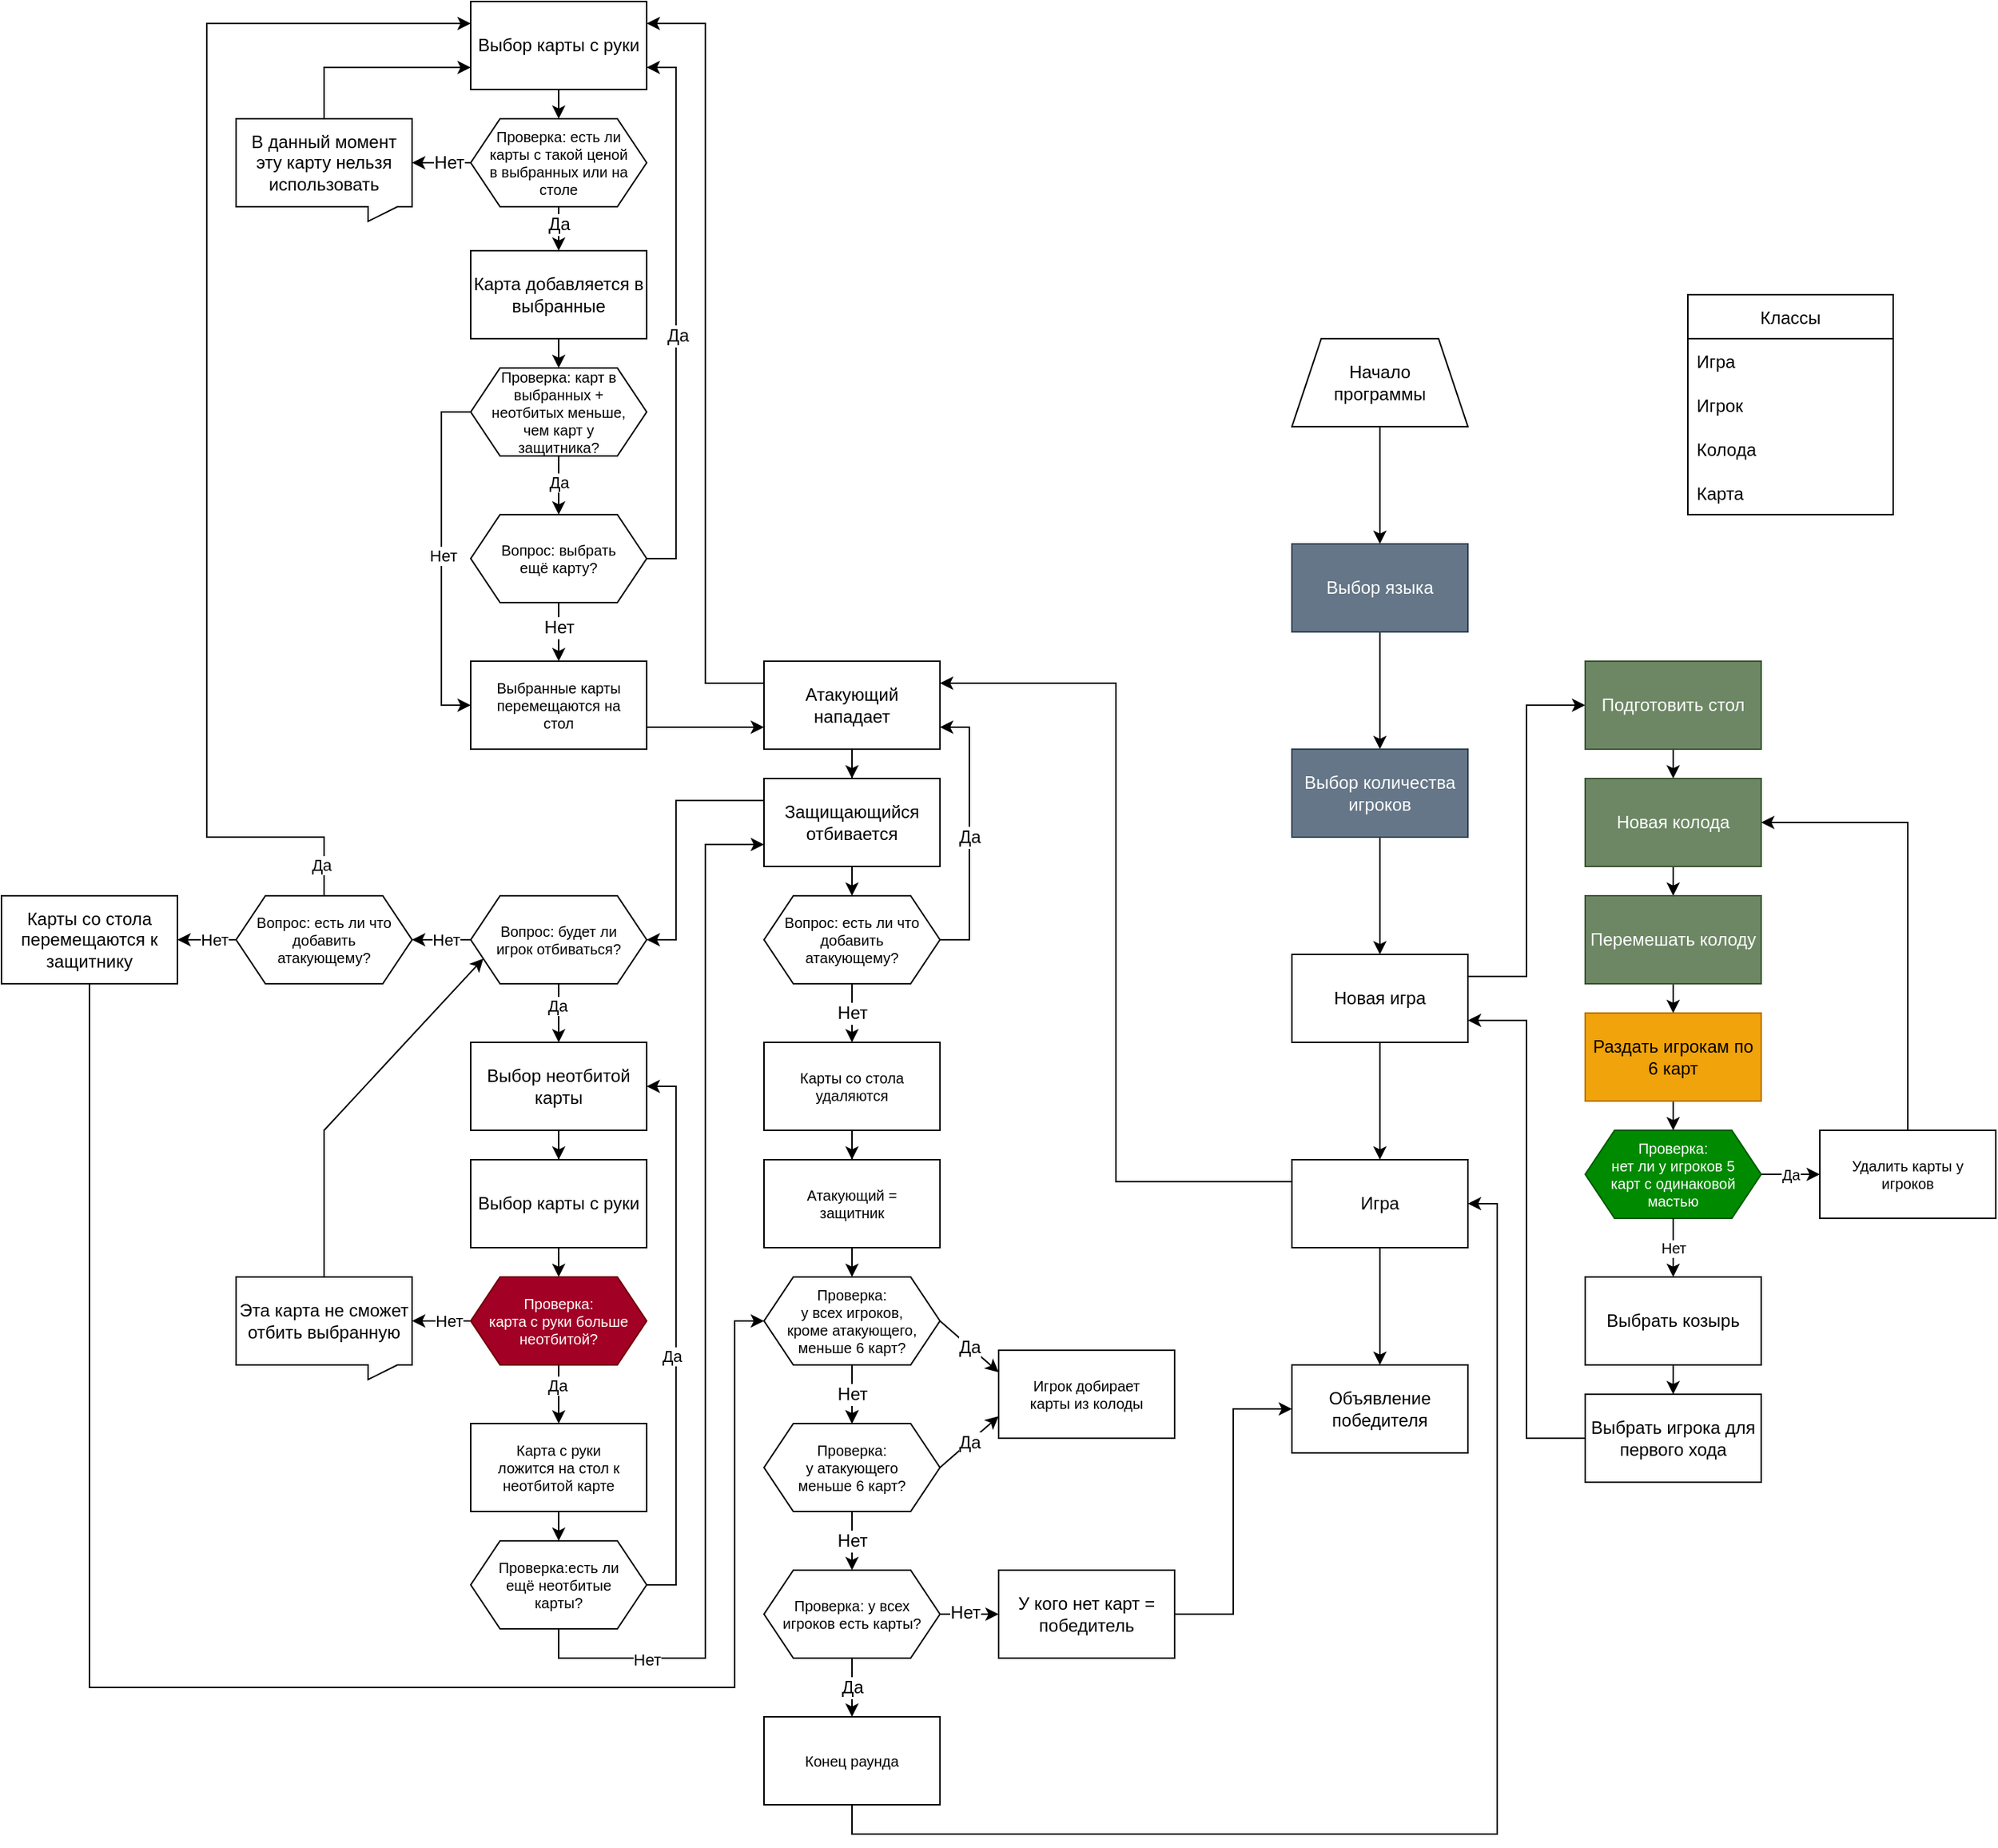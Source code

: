 <mxfile version="16.2.6" type="github">
  <diagram id="BI8w3BGmBCHJOKzL8B9z" name="Page-1">
    <mxGraphModel dx="1359" dy="1983" grid="1" gridSize="10" guides="1" tooltips="1" connect="1" arrows="1" fold="1" page="1" pageScale="1" pageWidth="827" pageHeight="1169" math="0" shadow="0">
      <root>
        <mxCell id="0" />
        <mxCell id="1" parent="0" />
        <mxCell id="aiTUswQd_2AmqP7GQfqm-3" value="" style="edgeStyle=orthogonalEdgeStyle;rounded=0;orthogonalLoop=1;jettySize=auto;html=1;" parent="1" source="aiTUswQd_2AmqP7GQfqm-1" target="aiTUswQd_2AmqP7GQfqm-2" edge="1">
          <mxGeometry relative="1" as="geometry" />
        </mxCell>
        <mxCell id="aiTUswQd_2AmqP7GQfqm-1" value="Начало &lt;br&gt;программы" style="shape=trapezoid;perimeter=trapezoidPerimeter;whiteSpace=wrap;html=1;fixedSize=1;" parent="1" vertex="1">
          <mxGeometry x="360" y="60" width="120" height="60" as="geometry" />
        </mxCell>
        <mxCell id="aiTUswQd_2AmqP7GQfqm-5" value="" style="edgeStyle=orthogonalEdgeStyle;rounded=0;orthogonalLoop=1;jettySize=auto;html=1;" parent="1" source="aiTUswQd_2AmqP7GQfqm-2" target="aiTUswQd_2AmqP7GQfqm-4" edge="1">
          <mxGeometry relative="1" as="geometry" />
        </mxCell>
        <mxCell id="aiTUswQd_2AmqP7GQfqm-2" value="Выбор языка" style="whiteSpace=wrap;html=1;fillColor=#647687;fontColor=#ffffff;strokeColor=#314354;" parent="1" vertex="1">
          <mxGeometry x="360" y="200" width="120" height="60" as="geometry" />
        </mxCell>
        <mxCell id="aiTUswQd_2AmqP7GQfqm-7" value="" style="edgeStyle=orthogonalEdgeStyle;rounded=0;orthogonalLoop=1;jettySize=auto;html=1;" parent="1" source="aiTUswQd_2AmqP7GQfqm-4" target="aiTUswQd_2AmqP7GQfqm-6" edge="1">
          <mxGeometry relative="1" as="geometry" />
        </mxCell>
        <mxCell id="aiTUswQd_2AmqP7GQfqm-4" value="Выбор количества игроков" style="whiteSpace=wrap;html=1;fillColor=#647687;fontColor=#ffffff;strokeColor=#314354;" parent="1" vertex="1">
          <mxGeometry x="360" y="340" width="120" height="60" as="geometry" />
        </mxCell>
        <mxCell id="aiTUswQd_2AmqP7GQfqm-21" style="edgeStyle=orthogonalEdgeStyle;rounded=0;orthogonalLoop=1;jettySize=auto;html=1;exitX=1;exitY=0.25;exitDx=0;exitDy=0;entryX=0;entryY=0.5;entryDx=0;entryDy=0;" parent="1" source="aiTUswQd_2AmqP7GQfqm-6" target="aiTUswQd_2AmqP7GQfqm-19" edge="1">
          <mxGeometry relative="1" as="geometry" />
        </mxCell>
        <mxCell id="aiTUswQd_2AmqP7GQfqm-34" value="" style="edgeStyle=orthogonalEdgeStyle;rounded=0;orthogonalLoop=1;jettySize=auto;html=1;fontSize=10;strokeColor=default;" parent="1" source="aiTUswQd_2AmqP7GQfqm-6" target="aiTUswQd_2AmqP7GQfqm-33" edge="1">
          <mxGeometry relative="1" as="geometry" />
        </mxCell>
        <mxCell id="aiTUswQd_2AmqP7GQfqm-6" value="Новая игра" style="whiteSpace=wrap;html=1;" parent="1" vertex="1">
          <mxGeometry x="360" y="480" width="120" height="60" as="geometry" />
        </mxCell>
        <mxCell id="aiTUswQd_2AmqP7GQfqm-10" value="" style="edgeStyle=orthogonalEdgeStyle;rounded=0;orthogonalLoop=1;jettySize=auto;html=1;" parent="1" source="aiTUswQd_2AmqP7GQfqm-8" target="aiTUswQd_2AmqP7GQfqm-9" edge="1">
          <mxGeometry relative="1" as="geometry" />
        </mxCell>
        <mxCell id="aiTUswQd_2AmqP7GQfqm-8" value="Новая колода" style="rounded=0;whiteSpace=wrap;html=1;fillColor=#6d8764;fontColor=#ffffff;strokeColor=#3A5431;" parent="1" vertex="1">
          <mxGeometry x="560" y="360" width="120" height="60" as="geometry" />
        </mxCell>
        <mxCell id="aiTUswQd_2AmqP7GQfqm-12" value="" style="edgeStyle=orthogonalEdgeStyle;rounded=0;orthogonalLoop=1;jettySize=auto;html=1;" parent="1" source="aiTUswQd_2AmqP7GQfqm-9" target="aiTUswQd_2AmqP7GQfqm-11" edge="1">
          <mxGeometry relative="1" as="geometry" />
        </mxCell>
        <mxCell id="aiTUswQd_2AmqP7GQfqm-9" value="Перемешать колоду" style="rounded=0;whiteSpace=wrap;html=1;fillColor=#6d8764;fontColor=#ffffff;strokeColor=#3A5431;" parent="1" vertex="1">
          <mxGeometry x="560" y="440" width="120" height="60" as="geometry" />
        </mxCell>
        <mxCell id="aiTUswQd_2AmqP7GQfqm-14" value="" style="edgeStyle=orthogonalEdgeStyle;rounded=0;orthogonalLoop=1;jettySize=auto;html=1;entryX=0.5;entryY=0;entryDx=0;entryDy=0;" parent="1" source="aiTUswQd_2AmqP7GQfqm-11" target="aiTUswQd_2AmqP7GQfqm-25" edge="1">
          <mxGeometry relative="1" as="geometry" />
        </mxCell>
        <mxCell id="aiTUswQd_2AmqP7GQfqm-11" value="Раздать игрокам по 6 карт" style="rounded=0;whiteSpace=wrap;html=1;fillColor=#f0a30a;strokeColor=#BD7000;fontColor=#000000;" parent="1" vertex="1">
          <mxGeometry x="560" y="520" width="120" height="60" as="geometry" />
        </mxCell>
        <mxCell id="aiTUswQd_2AmqP7GQfqm-13" value="Выбрать козырь" style="whiteSpace=wrap;html=1;rounded=0;" parent="1" vertex="1">
          <mxGeometry x="560" y="700" width="120" height="60" as="geometry" />
        </mxCell>
        <mxCell id="aiTUswQd_2AmqP7GQfqm-18" value="" style="edgeStyle=orthogonalEdgeStyle;rounded=0;orthogonalLoop=1;jettySize=auto;html=1;exitX=0.5;exitY=1;exitDx=0;exitDy=0;" parent="1" source="aiTUswQd_2AmqP7GQfqm-13" target="aiTUswQd_2AmqP7GQfqm-17" edge="1">
          <mxGeometry relative="1" as="geometry">
            <mxPoint x="620" y="740" as="sourcePoint" />
          </mxGeometry>
        </mxCell>
        <mxCell id="aiTUswQd_2AmqP7GQfqm-23" style="edgeStyle=orthogonalEdgeStyle;rounded=0;orthogonalLoop=1;jettySize=auto;html=1;exitX=0;exitY=0.5;exitDx=0;exitDy=0;entryX=1;entryY=0.75;entryDx=0;entryDy=0;strokeColor=default;" parent="1" source="aiTUswQd_2AmqP7GQfqm-17" target="aiTUswQd_2AmqP7GQfqm-6" edge="1">
          <mxGeometry relative="1" as="geometry" />
        </mxCell>
        <mxCell id="aiTUswQd_2AmqP7GQfqm-17" value="Выбрать игрока для первого хода" style="whiteSpace=wrap;html=1;rounded=0;" parent="1" vertex="1">
          <mxGeometry x="560" y="780" width="120" height="60" as="geometry" />
        </mxCell>
        <mxCell id="aiTUswQd_2AmqP7GQfqm-20" style="edgeStyle=orthogonalEdgeStyle;rounded=0;orthogonalLoop=1;jettySize=auto;html=1;exitX=0.5;exitY=1;exitDx=0;exitDy=0;entryX=0.5;entryY=0;entryDx=0;entryDy=0;" parent="1" source="aiTUswQd_2AmqP7GQfqm-19" target="aiTUswQd_2AmqP7GQfqm-8" edge="1">
          <mxGeometry relative="1" as="geometry" />
        </mxCell>
        <mxCell id="aiTUswQd_2AmqP7GQfqm-19" value="Подготовить стол" style="whiteSpace=wrap;html=1;rounded=0;fillColor=#6d8764;fontColor=#ffffff;strokeColor=#3A5431;" parent="1" vertex="1">
          <mxGeometry x="560" y="280" width="120" height="60" as="geometry" />
        </mxCell>
        <mxCell id="aiTUswQd_2AmqP7GQfqm-30" value="" style="edgeStyle=orthogonalEdgeStyle;rounded=0;orthogonalLoop=1;jettySize=auto;html=1;fontSize=10;strokeColor=default;" parent="1" source="aiTUswQd_2AmqP7GQfqm-25" target="aiTUswQd_2AmqP7GQfqm-29" edge="1">
          <mxGeometry relative="1" as="geometry" />
        </mxCell>
        <mxCell id="aiTUswQd_2AmqP7GQfqm-31" value="Да" style="edgeLabel;html=1;align=center;verticalAlign=middle;resizable=0;points=[];fontSize=10;" parent="aiTUswQd_2AmqP7GQfqm-30" vertex="1" connectable="0">
          <mxGeometry x="-0.195" relative="1" as="geometry">
            <mxPoint x="4" as="offset" />
          </mxGeometry>
        </mxCell>
        <mxCell id="aiTUswQd_2AmqP7GQfqm-25" value="&lt;div style=&quot;font-size: 10px;&quot;&gt;Проверка:&lt;/div&gt;&lt;div style=&quot;font-size: 10px;&quot;&gt;нет ли у игроков 5 карт с одинаковой мастью&lt;br style=&quot;font-size: 10px;&quot;&gt;&lt;/div&gt;" style="shape=hexagon;perimeter=hexagonPerimeter2;whiteSpace=wrap;html=1;fixedSize=1;fontSize=10;spacing=2;spacingLeft=10;spacingRight=10;fillColor=#008a00;fontColor=#ffffff;strokeColor=#005700;" parent="1" vertex="1">
          <mxGeometry x="560" y="600" width="120" height="60" as="geometry" />
        </mxCell>
        <mxCell id="aiTUswQd_2AmqP7GQfqm-27" value="" style="endArrow=classic;html=1;rounded=0;fontSize=10;strokeColor=default;entryX=0.5;entryY=0;entryDx=0;entryDy=0;exitX=0.5;exitY=1;exitDx=0;exitDy=0;" parent="1" source="aiTUswQd_2AmqP7GQfqm-25" target="aiTUswQd_2AmqP7GQfqm-13" edge="1">
          <mxGeometry relative="1" as="geometry">
            <mxPoint x="380" y="740" as="sourcePoint" />
            <mxPoint x="480" y="740" as="targetPoint" />
          </mxGeometry>
        </mxCell>
        <mxCell id="aiTUswQd_2AmqP7GQfqm-28" value="Нет" style="edgeLabel;resizable=0;html=1;align=center;verticalAlign=middle;fontSize=10;" parent="aiTUswQd_2AmqP7GQfqm-27" connectable="0" vertex="1">
          <mxGeometry relative="1" as="geometry" />
        </mxCell>
        <mxCell id="aiTUswQd_2AmqP7GQfqm-32" style="edgeStyle=orthogonalEdgeStyle;rounded=0;orthogonalLoop=1;jettySize=auto;html=1;exitX=0.5;exitY=0;exitDx=0;exitDy=0;entryX=1;entryY=0.5;entryDx=0;entryDy=0;fontSize=10;strokeColor=default;" parent="1" source="aiTUswQd_2AmqP7GQfqm-29" target="aiTUswQd_2AmqP7GQfqm-8" edge="1">
          <mxGeometry relative="1" as="geometry" />
        </mxCell>
        <mxCell id="aiTUswQd_2AmqP7GQfqm-29" value="Удалить карты у игроков" style="whiteSpace=wrap;html=1;fontSize=10;spacing=2;spacingLeft=10;spacingRight=10;" parent="1" vertex="1">
          <mxGeometry x="720" y="600" width="120" height="60" as="geometry" />
        </mxCell>
        <mxCell id="aiTUswQd_2AmqP7GQfqm-36" style="edgeStyle=orthogonalEdgeStyle;rounded=0;orthogonalLoop=1;jettySize=auto;html=1;exitX=0;exitY=0.25;exitDx=0;exitDy=0;entryX=1;entryY=0.25;entryDx=0;entryDy=0;fontSize=12;strokeColor=default;" parent="1" source="aiTUswQd_2AmqP7GQfqm-33" target="aiTUswQd_2AmqP7GQfqm-35" edge="1">
          <mxGeometry relative="1" as="geometry" />
        </mxCell>
        <mxCell id="aiTUswQd_2AmqP7GQfqm-74" value="" style="edgeStyle=orthogonalEdgeStyle;rounded=0;orthogonalLoop=1;jettySize=auto;html=1;fontSize=12;strokeColor=default;" parent="1" source="aiTUswQd_2AmqP7GQfqm-33" target="aiTUswQd_2AmqP7GQfqm-73" edge="1">
          <mxGeometry relative="1" as="geometry" />
        </mxCell>
        <mxCell id="aiTUswQd_2AmqP7GQfqm-33" value="Игра" style="whiteSpace=wrap;html=1;" parent="1" vertex="1">
          <mxGeometry x="360" y="620" width="120" height="60" as="geometry" />
        </mxCell>
        <mxCell id="aiTUswQd_2AmqP7GQfqm-38" value="" style="edgeStyle=orthogonalEdgeStyle;rounded=0;orthogonalLoop=1;jettySize=auto;html=1;fontSize=12;strokeColor=default;" parent="1" source="aiTUswQd_2AmqP7GQfqm-35" target="aiTUswQd_2AmqP7GQfqm-37" edge="1">
          <mxGeometry relative="1" as="geometry" />
        </mxCell>
        <mxCell id="aiTUswQd_2AmqP7GQfqm-103" style="edgeStyle=orthogonalEdgeStyle;rounded=0;orthogonalLoop=1;jettySize=auto;html=1;exitX=0;exitY=0.25;exitDx=0;exitDy=0;entryX=1;entryY=0.25;entryDx=0;entryDy=0;fontSize=12;strokeColor=default;" parent="1" source="aiTUswQd_2AmqP7GQfqm-35" target="aiTUswQd_2AmqP7GQfqm-81" edge="1">
          <mxGeometry relative="1" as="geometry" />
        </mxCell>
        <mxCell id="aiTUswQd_2AmqP7GQfqm-35" value="Атакующий нападает" style="rounded=0;whiteSpace=wrap;html=1;fontSize=12;" parent="1" vertex="1">
          <mxGeometry y="280" width="120" height="60" as="geometry" />
        </mxCell>
        <mxCell id="aiTUswQd_2AmqP7GQfqm-44" style="edgeStyle=orthogonalEdgeStyle;rounded=0;orthogonalLoop=1;jettySize=auto;html=1;exitX=0.5;exitY=1;exitDx=0;exitDy=0;entryX=0.5;entryY=0;entryDx=0;entryDy=0;fontSize=12;strokeColor=default;" parent="1" source="aiTUswQd_2AmqP7GQfqm-37" target="aiTUswQd_2AmqP7GQfqm-43" edge="1">
          <mxGeometry relative="1" as="geometry" />
        </mxCell>
        <mxCell id="g2wj14SjMEPgWQTsYQ4h-33" style="edgeStyle=orthogonalEdgeStyle;rounded=0;orthogonalLoop=1;jettySize=auto;html=1;exitX=0;exitY=0.25;exitDx=0;exitDy=0;entryX=1;entryY=0.5;entryDx=0;entryDy=0;" edge="1" parent="1" source="aiTUswQd_2AmqP7GQfqm-37" target="g2wj14SjMEPgWQTsYQ4h-25">
          <mxGeometry relative="1" as="geometry">
            <Array as="points">
              <mxPoint x="-60" y="375" />
              <mxPoint x="-60" y="470" />
            </Array>
          </mxGeometry>
        </mxCell>
        <mxCell id="aiTUswQd_2AmqP7GQfqm-37" value="Защищающийся отбивается" style="rounded=0;whiteSpace=wrap;html=1;fontSize=12;" parent="1" vertex="1">
          <mxGeometry y="360" width="120" height="60" as="geometry" />
        </mxCell>
        <mxCell id="aiTUswQd_2AmqP7GQfqm-45" style="edgeStyle=orthogonalEdgeStyle;rounded=0;orthogonalLoop=1;jettySize=auto;html=1;exitX=1;exitY=0.5;exitDx=0;exitDy=0;entryX=1;entryY=0.75;entryDx=0;entryDy=0;fontSize=12;strokeColor=default;" parent="1" source="aiTUswQd_2AmqP7GQfqm-43" target="aiTUswQd_2AmqP7GQfqm-35" edge="1">
          <mxGeometry relative="1" as="geometry" />
        </mxCell>
        <mxCell id="aiTUswQd_2AmqP7GQfqm-46" value="Да" style="edgeLabel;html=1;align=center;verticalAlign=middle;resizable=0;points=[];fontSize=12;" parent="aiTUswQd_2AmqP7GQfqm-45" vertex="1" connectable="0">
          <mxGeometry x="-0.157" relative="1" as="geometry">
            <mxPoint y="-12" as="offset" />
          </mxGeometry>
        </mxCell>
        <mxCell id="aiTUswQd_2AmqP7GQfqm-43" value="Вопрос: есть ли что добавить атакующему?" style="shape=hexagon;perimeter=hexagonPerimeter2;whiteSpace=wrap;html=1;fixedSize=1;fontSize=10;spacing=2;spacingLeft=10;spacingRight=10;" parent="1" vertex="1">
          <mxGeometry y="440" width="120" height="60" as="geometry" />
        </mxCell>
        <mxCell id="g2wj14SjMEPgWQTsYQ4h-45" value="" style="edgeStyle=orthogonalEdgeStyle;rounded=0;orthogonalLoop=1;jettySize=auto;html=1;" edge="1" parent="1" source="aiTUswQd_2AmqP7GQfqm-47" target="g2wj14SjMEPgWQTsYQ4h-44">
          <mxGeometry relative="1" as="geometry" />
        </mxCell>
        <mxCell id="aiTUswQd_2AmqP7GQfqm-47" value="Карты со стола удаляются" style="whiteSpace=wrap;html=1;fontSize=10;spacing=2;spacingLeft=10;spacingRight=10;" parent="1" vertex="1">
          <mxGeometry y="540" width="120" height="60" as="geometry" />
        </mxCell>
        <mxCell id="aiTUswQd_2AmqP7GQfqm-49" value="" style="endArrow=classic;html=1;rounded=0;fontSize=12;strokeColor=default;exitX=0.5;exitY=1;exitDx=0;exitDy=0;" parent="1" source="aiTUswQd_2AmqP7GQfqm-43" target="aiTUswQd_2AmqP7GQfqm-47" edge="1">
          <mxGeometry relative="1" as="geometry">
            <mxPoint x="100" y="430" as="sourcePoint" />
            <mxPoint x="200" y="430" as="targetPoint" />
          </mxGeometry>
        </mxCell>
        <mxCell id="aiTUswQd_2AmqP7GQfqm-50" value="Нет" style="edgeLabel;resizable=0;html=1;align=center;verticalAlign=middle;fontSize=12;" parent="aiTUswQd_2AmqP7GQfqm-49" connectable="0" vertex="1">
          <mxGeometry relative="1" as="geometry" />
        </mxCell>
        <mxCell id="aiTUswQd_2AmqP7GQfqm-87" value="" style="edgeStyle=orthogonalEdgeStyle;rounded=0;orthogonalLoop=1;jettySize=auto;html=1;fontSize=12;strokeColor=default;" parent="1" source="aiTUswQd_2AmqP7GQfqm-54" target="aiTUswQd_2AmqP7GQfqm-56" edge="1">
          <mxGeometry relative="1" as="geometry" />
        </mxCell>
        <mxCell id="aiTUswQd_2AmqP7GQfqm-54" value="&lt;div&gt;Проверка:&lt;/div&gt;&lt;div&gt;у всех игроков, кроме атакующего, меньше 6 карт?&lt;br&gt;&lt;/div&gt;" style="shape=hexagon;perimeter=hexagonPerimeter2;whiteSpace=wrap;html=1;fixedSize=1;fontSize=10;spacing=2;spacingLeft=10;spacingRight=10;" parent="1" vertex="1">
          <mxGeometry y="700" width="120" height="60" as="geometry" />
        </mxCell>
        <mxCell id="aiTUswQd_2AmqP7GQfqm-56" value="&lt;div&gt;Проверка:&lt;/div&gt;&lt;div&gt;у атакующего меньше 6 карт?&lt;br&gt;&lt;/div&gt;" style="shape=hexagon;perimeter=hexagonPerimeter2;whiteSpace=wrap;html=1;fixedSize=1;fontSize=10;spacing=2;spacingLeft=10;spacingRight=10;" parent="1" vertex="1">
          <mxGeometry y="800" width="120" height="60" as="geometry" />
        </mxCell>
        <mxCell id="aiTUswQd_2AmqP7GQfqm-58" value="" style="endArrow=classic;html=1;rounded=0;fontSize=12;strokeColor=default;entryX=0.5;entryY=0;entryDx=0;entryDy=0;exitX=0.5;exitY=1;exitDx=0;exitDy=0;" parent="1" source="aiTUswQd_2AmqP7GQfqm-54" target="aiTUswQd_2AmqP7GQfqm-56" edge="1">
          <mxGeometry relative="1" as="geometry">
            <mxPoint x="110" y="780" as="sourcePoint" />
            <mxPoint x="110" y="780" as="targetPoint" />
          </mxGeometry>
        </mxCell>
        <mxCell id="aiTUswQd_2AmqP7GQfqm-59" value="Нет" style="edgeLabel;resizable=0;html=1;align=center;verticalAlign=middle;fontSize=12;" parent="aiTUswQd_2AmqP7GQfqm-58" connectable="0" vertex="1">
          <mxGeometry relative="1" as="geometry" />
        </mxCell>
        <mxCell id="aiTUswQd_2AmqP7GQfqm-60" value="Игрок добирает карты из колоды" style="whiteSpace=wrap;html=1;fontSize=10;spacing=2;spacingLeft=10;spacingRight=10;" parent="1" vertex="1">
          <mxGeometry x="160" y="750" width="120" height="60" as="geometry" />
        </mxCell>
        <mxCell id="aiTUswQd_2AmqP7GQfqm-62" value="" style="endArrow=classic;html=1;rounded=0;fontSize=12;strokeColor=default;exitX=1;exitY=0.5;exitDx=0;exitDy=0;entryX=0;entryY=0.25;entryDx=0;entryDy=0;" parent="1" source="aiTUswQd_2AmqP7GQfqm-54" target="aiTUswQd_2AmqP7GQfqm-60" edge="1">
          <mxGeometry relative="1" as="geometry">
            <mxPoint x="160" y="820" as="sourcePoint" />
            <mxPoint x="260" y="820" as="targetPoint" />
          </mxGeometry>
        </mxCell>
        <mxCell id="aiTUswQd_2AmqP7GQfqm-63" value="Да" style="edgeLabel;resizable=0;html=1;align=center;verticalAlign=middle;fontSize=12;" parent="aiTUswQd_2AmqP7GQfqm-62" connectable="0" vertex="1">
          <mxGeometry relative="1" as="geometry" />
        </mxCell>
        <mxCell id="aiTUswQd_2AmqP7GQfqm-64" value="" style="endArrow=classic;html=1;rounded=0;fontSize=12;strokeColor=default;exitX=1;exitY=0.5;exitDx=0;exitDy=0;entryX=0;entryY=0.75;entryDx=0;entryDy=0;" parent="1" source="aiTUswQd_2AmqP7GQfqm-56" target="aiTUswQd_2AmqP7GQfqm-60" edge="1">
          <mxGeometry relative="1" as="geometry">
            <mxPoint x="130" y="740" as="sourcePoint" />
            <mxPoint x="210" y="740" as="targetPoint" />
          </mxGeometry>
        </mxCell>
        <mxCell id="aiTUswQd_2AmqP7GQfqm-65" value="Да" style="edgeLabel;resizable=0;html=1;align=center;verticalAlign=middle;fontSize=12;" parent="aiTUswQd_2AmqP7GQfqm-64" connectable="0" vertex="1">
          <mxGeometry relative="1" as="geometry" />
        </mxCell>
        <mxCell id="aiTUswQd_2AmqP7GQfqm-66" value="" style="endArrow=classic;html=1;rounded=0;fontSize=12;strokeColor=default;exitX=0.5;exitY=1;exitDx=0;exitDy=0;entryX=0.5;entryY=0;entryDx=0;entryDy=0;" parent="1" source="aiTUswQd_2AmqP7GQfqm-56" target="aiTUswQd_2AmqP7GQfqm-69" edge="1">
          <mxGeometry relative="1" as="geometry">
            <mxPoint x="70" y="770" as="sourcePoint" />
            <mxPoint x="130" y="880" as="targetPoint" />
          </mxGeometry>
        </mxCell>
        <mxCell id="aiTUswQd_2AmqP7GQfqm-67" value="Нет" style="edgeLabel;resizable=0;html=1;align=center;verticalAlign=middle;fontSize=12;" parent="aiTUswQd_2AmqP7GQfqm-66" connectable="0" vertex="1">
          <mxGeometry relative="1" as="geometry" />
        </mxCell>
        <mxCell id="aiTUswQd_2AmqP7GQfqm-78" style="edgeStyle=orthogonalEdgeStyle;rounded=0;orthogonalLoop=1;jettySize=auto;html=1;exitX=1;exitY=0.5;exitDx=0;exitDy=0;entryX=0;entryY=0.5;entryDx=0;entryDy=0;fontSize=12;strokeColor=default;" parent="1" source="aiTUswQd_2AmqP7GQfqm-69" target="aiTUswQd_2AmqP7GQfqm-77" edge="1">
          <mxGeometry relative="1" as="geometry">
            <Array as="points">
              <mxPoint x="140" y="930" />
              <mxPoint x="140" y="930" />
            </Array>
          </mxGeometry>
        </mxCell>
        <mxCell id="aiTUswQd_2AmqP7GQfqm-80" value="Нет" style="edgeLabel;html=1;align=center;verticalAlign=middle;resizable=0;points=[];fontSize=12;" parent="aiTUswQd_2AmqP7GQfqm-78" vertex="1" connectable="0">
          <mxGeometry x="-0.328" y="1" relative="1" as="geometry">
            <mxPoint x="3" as="offset" />
          </mxGeometry>
        </mxCell>
        <mxCell id="aiTUswQd_2AmqP7GQfqm-69" value="&lt;div&gt;Проверка: у всех игроков есть карты?&lt;br&gt;&lt;/div&gt;" style="shape=hexagon;perimeter=hexagonPerimeter2;whiteSpace=wrap;html=1;fixedSize=1;fontSize=10;spacing=2;spacingLeft=10;spacingRight=10;" parent="1" vertex="1">
          <mxGeometry y="900" width="120" height="60" as="geometry" />
        </mxCell>
        <mxCell id="aiTUswQd_2AmqP7GQfqm-70" value="" style="endArrow=classic;html=1;rounded=0;fontSize=12;strokeColor=default;exitX=0.5;exitY=1;exitDx=0;exitDy=0;entryX=0.5;entryY=0;entryDx=0;entryDy=0;" parent="1" source="aiTUswQd_2AmqP7GQfqm-69" target="aiTUswQd_2AmqP7GQfqm-72" edge="1">
          <mxGeometry relative="1" as="geometry">
            <mxPoint x="70" y="870" as="sourcePoint" />
            <mxPoint x="220" y="930" as="targetPoint" />
          </mxGeometry>
        </mxCell>
        <mxCell id="aiTUswQd_2AmqP7GQfqm-71" value="Да" style="edgeLabel;resizable=0;html=1;align=center;verticalAlign=middle;fontSize=12;" parent="aiTUswQd_2AmqP7GQfqm-70" connectable="0" vertex="1">
          <mxGeometry relative="1" as="geometry" />
        </mxCell>
        <mxCell id="g2wj14SjMEPgWQTsYQ4h-56" style="edgeStyle=orthogonalEdgeStyle;rounded=0;orthogonalLoop=1;jettySize=auto;html=1;exitX=0.5;exitY=1;exitDx=0;exitDy=0;entryX=1;entryY=0.5;entryDx=0;entryDy=0;elbow=vertical;" edge="1" parent="1" source="aiTUswQd_2AmqP7GQfqm-72" target="aiTUswQd_2AmqP7GQfqm-33">
          <mxGeometry relative="1" as="geometry" />
        </mxCell>
        <mxCell id="aiTUswQd_2AmqP7GQfqm-72" value="Конец раунда" style="whiteSpace=wrap;html=1;fontSize=10;spacing=2;spacingLeft=10;spacingRight=10;" parent="1" vertex="1">
          <mxGeometry y="1000" width="120" height="60" as="geometry" />
        </mxCell>
        <mxCell id="aiTUswQd_2AmqP7GQfqm-73" value="Объявление победителя" style="whiteSpace=wrap;html=1;" parent="1" vertex="1">
          <mxGeometry x="360" y="760" width="120" height="60" as="geometry" />
        </mxCell>
        <mxCell id="aiTUswQd_2AmqP7GQfqm-79" style="edgeStyle=orthogonalEdgeStyle;rounded=0;orthogonalLoop=1;jettySize=auto;html=1;exitX=1;exitY=0.5;exitDx=0;exitDy=0;entryX=0;entryY=0.5;entryDx=0;entryDy=0;fontSize=12;strokeColor=default;" parent="1" source="aiTUswQd_2AmqP7GQfqm-77" target="aiTUswQd_2AmqP7GQfqm-73" edge="1">
          <mxGeometry relative="1" as="geometry" />
        </mxCell>
        <mxCell id="aiTUswQd_2AmqP7GQfqm-77" value="У кого нет карт = победитель" style="whiteSpace=wrap;html=1;" parent="1" vertex="1">
          <mxGeometry x="160" y="900" width="120" height="60" as="geometry" />
        </mxCell>
        <mxCell id="aiTUswQd_2AmqP7GQfqm-86" style="edgeStyle=orthogonalEdgeStyle;rounded=0;orthogonalLoop=1;jettySize=auto;html=1;exitX=0.5;exitY=1;exitDx=0;exitDy=0;entryX=0.5;entryY=0;entryDx=0;entryDy=0;fontSize=12;strokeColor=default;" parent="1" source="aiTUswQd_2AmqP7GQfqm-81" target="aiTUswQd_2AmqP7GQfqm-85" edge="1">
          <mxGeometry relative="1" as="geometry" />
        </mxCell>
        <mxCell id="aiTUswQd_2AmqP7GQfqm-81" value="Выбор карты с руки" style="rounded=0;whiteSpace=wrap;html=1;fontSize=12;" parent="1" vertex="1">
          <mxGeometry x="-200" y="-170" width="120" height="60" as="geometry" />
        </mxCell>
        <mxCell id="aiTUswQd_2AmqP7GQfqm-92" value="" style="edgeStyle=orthogonalEdgeStyle;rounded=0;orthogonalLoop=1;jettySize=auto;html=1;fontSize=12;strokeColor=default;entryX=0;entryY=0;entryDx=120;entryDy=30;entryPerimeter=0;" parent="1" source="aiTUswQd_2AmqP7GQfqm-85" target="aiTUswQd_2AmqP7GQfqm-96" edge="1">
          <mxGeometry relative="1" as="geometry">
            <mxPoint x="-230" y="-80" as="targetPoint" />
          </mxGeometry>
        </mxCell>
        <mxCell id="aiTUswQd_2AmqP7GQfqm-93" value="Нет" style="edgeLabel;html=1;align=center;verticalAlign=middle;resizable=0;points=[];fontSize=12;" parent="aiTUswQd_2AmqP7GQfqm-92" vertex="1" connectable="0">
          <mxGeometry x="-0.74" relative="1" as="geometry">
            <mxPoint x="-10" as="offset" />
          </mxGeometry>
        </mxCell>
        <mxCell id="aiTUswQd_2AmqP7GQfqm-85" value="&lt;div&gt;Проверка: есть ли карты с такой ценой в выбранных или на столе&lt;br&gt;&lt;/div&gt;" style="shape=hexagon;perimeter=hexagonPerimeter2;whiteSpace=wrap;html=1;fixedSize=1;fontSize=10;spacing=2;spacingLeft=10;spacingRight=10;" parent="1" vertex="1">
          <mxGeometry x="-200" y="-90" width="120" height="60" as="geometry" />
        </mxCell>
        <mxCell id="aiTUswQd_2AmqP7GQfqm-88" value="" style="endArrow=classic;html=1;rounded=0;fontSize=12;strokeColor=default;exitX=0.5;exitY=1;exitDx=0;exitDy=0;entryX=0.5;entryY=0;entryDx=0;entryDy=0;" parent="1" source="aiTUswQd_2AmqP7GQfqm-85" target="aiTUswQd_2AmqP7GQfqm-90" edge="1">
          <mxGeometry relative="1" as="geometry">
            <mxPoint x="-160" y="-10" as="sourcePoint" />
            <mxPoint x="-60" y="-10" as="targetPoint" />
          </mxGeometry>
        </mxCell>
        <mxCell id="aiTUswQd_2AmqP7GQfqm-89" value="Да" style="edgeLabel;resizable=0;html=1;align=center;verticalAlign=middle;fontSize=12;" parent="aiTUswQd_2AmqP7GQfqm-88" connectable="0" vertex="1">
          <mxGeometry relative="1" as="geometry">
            <mxPoint y="-3" as="offset" />
          </mxGeometry>
        </mxCell>
        <mxCell id="aiTUswQd_2AmqP7GQfqm-101" style="edgeStyle=orthogonalEdgeStyle;rounded=0;orthogonalLoop=1;jettySize=auto;html=1;exitX=0.5;exitY=1;exitDx=0;exitDy=0;entryX=0.5;entryY=0;entryDx=0;entryDy=0;fontSize=12;strokeColor=default;" parent="1" source="aiTUswQd_2AmqP7GQfqm-90" target="g2wj14SjMEPgWQTsYQ4h-3" edge="1">
          <mxGeometry relative="1" as="geometry" />
        </mxCell>
        <mxCell id="aiTUswQd_2AmqP7GQfqm-90" value="Карта добавляется в выбранные" style="rounded=0;whiteSpace=wrap;html=1;fontSize=12;" parent="1" vertex="1">
          <mxGeometry x="-200" width="120" height="60" as="geometry" />
        </mxCell>
        <mxCell id="aiTUswQd_2AmqP7GQfqm-99" style="edgeStyle=orthogonalEdgeStyle;rounded=0;orthogonalLoop=1;jettySize=auto;html=1;exitX=0.5;exitY=0;exitDx=0;exitDy=0;exitPerimeter=0;entryX=0;entryY=0.75;entryDx=0;entryDy=0;fontSize=12;strokeColor=default;" parent="1" source="aiTUswQd_2AmqP7GQfqm-96" target="aiTUswQd_2AmqP7GQfqm-81" edge="1">
          <mxGeometry relative="1" as="geometry" />
        </mxCell>
        <mxCell id="aiTUswQd_2AmqP7GQfqm-96" value="В данный момент эту карту нельзя использовать" style="shape=callout;whiteSpace=wrap;html=1;perimeter=calloutPerimeter;fontSize=12;position2=0.75;size=10;position=0.75;base=20;" parent="1" vertex="1">
          <mxGeometry x="-360" y="-90" width="120" height="70" as="geometry" />
        </mxCell>
        <mxCell id="aiTUswQd_2AmqP7GQfqm-102" style="edgeStyle=orthogonalEdgeStyle;rounded=0;orthogonalLoop=1;jettySize=auto;html=1;exitX=1;exitY=0.5;exitDx=0;exitDy=0;entryX=1;entryY=0.75;entryDx=0;entryDy=0;fontSize=12;strokeColor=default;" parent="1" source="aiTUswQd_2AmqP7GQfqm-100" target="aiTUswQd_2AmqP7GQfqm-81" edge="1">
          <mxGeometry relative="1" as="geometry" />
        </mxCell>
        <mxCell id="aiTUswQd_2AmqP7GQfqm-104" value="Да" style="edgeLabel;html=1;align=center;verticalAlign=middle;resizable=0;points=[];fontSize=12;" parent="aiTUswQd_2AmqP7GQfqm-102" vertex="1" connectable="0">
          <mxGeometry x="-0.145" y="-1" relative="1" as="geometry">
            <mxPoint y="-12" as="offset" />
          </mxGeometry>
        </mxCell>
        <mxCell id="aiTUswQd_2AmqP7GQfqm-106" value="" style="edgeStyle=orthogonalEdgeStyle;rounded=0;orthogonalLoop=1;jettySize=auto;html=1;fontSize=12;strokeColor=default;" parent="1" source="aiTUswQd_2AmqP7GQfqm-100" target="aiTUswQd_2AmqP7GQfqm-105" edge="1">
          <mxGeometry relative="1" as="geometry" />
        </mxCell>
        <mxCell id="aiTUswQd_2AmqP7GQfqm-107" value="Нет" style="edgeLabel;html=1;align=center;verticalAlign=middle;resizable=0;points=[];fontSize=12;" parent="aiTUswQd_2AmqP7GQfqm-106" vertex="1" connectable="0">
          <mxGeometry x="-0.28" relative="1" as="geometry">
            <mxPoint y="2" as="offset" />
          </mxGeometry>
        </mxCell>
        <mxCell id="aiTUswQd_2AmqP7GQfqm-100" value="Вопрос: выбрать ещё карту?" style="shape=hexagon;perimeter=hexagonPerimeter2;whiteSpace=wrap;html=1;fixedSize=1;fontSize=10;spacing=2;spacingLeft=10;spacingRight=10;" parent="1" vertex="1">
          <mxGeometry x="-200" y="180" width="120" height="60" as="geometry" />
        </mxCell>
        <mxCell id="aiTUswQd_2AmqP7GQfqm-108" style="edgeStyle=orthogonalEdgeStyle;rounded=0;orthogonalLoop=1;jettySize=auto;html=1;exitX=1;exitY=0.75;exitDx=0;exitDy=0;entryX=0;entryY=0.75;entryDx=0;entryDy=0;fontSize=12;strokeColor=default;" parent="1" source="aiTUswQd_2AmqP7GQfqm-105" target="aiTUswQd_2AmqP7GQfqm-35" edge="1">
          <mxGeometry relative="1" as="geometry" />
        </mxCell>
        <mxCell id="aiTUswQd_2AmqP7GQfqm-105" value="Выбранные карты перемещаются на стол" style="whiteSpace=wrap;html=1;fontSize=10;spacing=2;spacingLeft=10;spacingRight=10;" parent="1" vertex="1">
          <mxGeometry x="-200" y="280" width="120" height="60" as="geometry" />
        </mxCell>
        <mxCell id="g2wj14SjMEPgWQTsYQ4h-9" value="" style="edgeStyle=orthogonalEdgeStyle;rounded=0;orthogonalLoop=1;jettySize=auto;html=1;" edge="1" parent="1" source="g2wj14SjMEPgWQTsYQ4h-2" target="g2wj14SjMEPgWQTsYQ4h-8">
          <mxGeometry relative="1" as="geometry" />
        </mxCell>
        <mxCell id="g2wj14SjMEPgWQTsYQ4h-2" value="Выбор неотбитой карты" style="rounded=0;whiteSpace=wrap;html=1;" vertex="1" parent="1">
          <mxGeometry x="-200" y="540" width="120" height="60" as="geometry" />
        </mxCell>
        <mxCell id="g2wj14SjMEPgWQTsYQ4h-4" style="edgeStyle=orthogonalEdgeStyle;rounded=0;orthogonalLoop=1;jettySize=auto;html=1;exitX=0.5;exitY=1;exitDx=0;exitDy=0;entryX=0.5;entryY=0;entryDx=0;entryDy=0;" edge="1" parent="1" source="g2wj14SjMEPgWQTsYQ4h-3" target="aiTUswQd_2AmqP7GQfqm-100">
          <mxGeometry relative="1" as="geometry" />
        </mxCell>
        <mxCell id="g2wj14SjMEPgWQTsYQ4h-5" value="Да" style="edgeLabel;html=1;align=center;verticalAlign=middle;resizable=0;points=[];" vertex="1" connectable="0" parent="g2wj14SjMEPgWQTsYQ4h-4">
          <mxGeometry x="0.15" y="-1" relative="1" as="geometry">
            <mxPoint x="1" y="-5" as="offset" />
          </mxGeometry>
        </mxCell>
        <mxCell id="g2wj14SjMEPgWQTsYQ4h-6" style="edgeStyle=orthogonalEdgeStyle;rounded=0;orthogonalLoop=1;jettySize=auto;html=1;exitX=0;exitY=0.5;exitDx=0;exitDy=0;entryX=0;entryY=0.5;entryDx=0;entryDy=0;" edge="1" parent="1" source="g2wj14SjMEPgWQTsYQ4h-3" target="aiTUswQd_2AmqP7GQfqm-105">
          <mxGeometry relative="1" as="geometry" />
        </mxCell>
        <mxCell id="g2wj14SjMEPgWQTsYQ4h-7" value="Нет" style="edgeLabel;html=1;align=center;verticalAlign=middle;resizable=0;points=[];" vertex="1" connectable="0" parent="g2wj14SjMEPgWQTsYQ4h-6">
          <mxGeometry x="-0.1" y="1" relative="1" as="geometry">
            <mxPoint y="10" as="offset" />
          </mxGeometry>
        </mxCell>
        <mxCell id="g2wj14SjMEPgWQTsYQ4h-3" value="Проверка: карт в выбранных + неотбитых меньше, чем карт у защитника?" style="shape=hexagon;perimeter=hexagonPerimeter2;whiteSpace=wrap;html=1;fixedSize=1;fontSize=10;spacing=2;spacingLeft=10;spacingRight=10;" vertex="1" parent="1">
          <mxGeometry x="-200" y="80" width="120" height="60" as="geometry" />
        </mxCell>
        <mxCell id="g2wj14SjMEPgWQTsYQ4h-13" style="edgeStyle=orthogonalEdgeStyle;rounded=0;orthogonalLoop=1;jettySize=auto;html=1;exitX=0.5;exitY=1;exitDx=0;exitDy=0;entryX=0.5;entryY=0;entryDx=0;entryDy=0;" edge="1" parent="1" source="g2wj14SjMEPgWQTsYQ4h-8" target="g2wj14SjMEPgWQTsYQ4h-12">
          <mxGeometry relative="1" as="geometry" />
        </mxCell>
        <mxCell id="g2wj14SjMEPgWQTsYQ4h-8" value="Выбор карты с руки" style="rounded=0;whiteSpace=wrap;html=1;" vertex="1" parent="1">
          <mxGeometry x="-200" y="620" width="120" height="60" as="geometry" />
        </mxCell>
        <mxCell id="g2wj14SjMEPgWQTsYQ4h-15" style="edgeStyle=orthogonalEdgeStyle;rounded=0;orthogonalLoop=1;jettySize=auto;html=1;exitX=0;exitY=0.5;exitDx=0;exitDy=0;entryX=0;entryY=0;entryDx=120.0;entryDy=30;entryPerimeter=0;" edge="1" parent="1" source="g2wj14SjMEPgWQTsYQ4h-12" target="g2wj14SjMEPgWQTsYQ4h-14">
          <mxGeometry relative="1" as="geometry" />
        </mxCell>
        <mxCell id="g2wj14SjMEPgWQTsYQ4h-16" value="Нет" style="edgeLabel;html=1;align=center;verticalAlign=middle;resizable=0;points=[];" vertex="1" connectable="0" parent="g2wj14SjMEPgWQTsYQ4h-15">
          <mxGeometry x="-0.25" relative="1" as="geometry">
            <mxPoint as="offset" />
          </mxGeometry>
        </mxCell>
        <mxCell id="g2wj14SjMEPgWQTsYQ4h-20" value="" style="edgeStyle=orthogonalEdgeStyle;rounded=0;orthogonalLoop=1;jettySize=auto;html=1;" edge="1" parent="1" source="g2wj14SjMEPgWQTsYQ4h-12" target="g2wj14SjMEPgWQTsYQ4h-19">
          <mxGeometry relative="1" as="geometry" />
        </mxCell>
        <mxCell id="g2wj14SjMEPgWQTsYQ4h-21" value="Да" style="edgeLabel;html=1;align=center;verticalAlign=middle;resizable=0;points=[];" vertex="1" connectable="0" parent="g2wj14SjMEPgWQTsYQ4h-20">
          <mxGeometry x="-0.304" y="-1" relative="1" as="geometry">
            <mxPoint as="offset" />
          </mxGeometry>
        </mxCell>
        <mxCell id="g2wj14SjMEPgWQTsYQ4h-12" value="&lt;div&gt;Проверка:&lt;/div&gt;&lt;div&gt;карта с руки больше неотбитой?&lt;br&gt;&lt;/div&gt;" style="shape=hexagon;perimeter=hexagonPerimeter2;whiteSpace=wrap;html=1;fixedSize=1;fontSize=10;spacing=2;spacingLeft=10;spacingRight=10;fillColor=#a20025;fontColor=#ffffff;strokeColor=#6F0000;" vertex="1" parent="1">
          <mxGeometry x="-200" y="700" width="120" height="60" as="geometry" />
        </mxCell>
        <mxCell id="g2wj14SjMEPgWQTsYQ4h-48" style="rounded=0;orthogonalLoop=1;jettySize=auto;html=1;exitX=0.5;exitY=0;exitDx=0;exitDy=0;exitPerimeter=0;entryX=0;entryY=0.75;entryDx=0;entryDy=0;elbow=vertical;" edge="1" parent="1" source="g2wj14SjMEPgWQTsYQ4h-14" target="g2wj14SjMEPgWQTsYQ4h-25">
          <mxGeometry relative="1" as="geometry">
            <Array as="points">
              <mxPoint x="-300" y="600" />
            </Array>
          </mxGeometry>
        </mxCell>
        <mxCell id="g2wj14SjMEPgWQTsYQ4h-14" value="Эта карта не сможет отбить выбранную" style="shape=callout;whiteSpace=wrap;html=1;perimeter=calloutPerimeter;fontSize=12;position2=0.75;size=10;position=0.75;base=20;" vertex="1" parent="1">
          <mxGeometry x="-360" y="700" width="120" height="70" as="geometry" />
        </mxCell>
        <mxCell id="g2wj14SjMEPgWQTsYQ4h-23" style="edgeStyle=orthogonalEdgeStyle;rounded=0;orthogonalLoop=1;jettySize=auto;html=1;exitX=0.5;exitY=1;exitDx=0;exitDy=0;entryX=0.5;entryY=0;entryDx=0;entryDy=0;" edge="1" parent="1" source="g2wj14SjMEPgWQTsYQ4h-19" target="g2wj14SjMEPgWQTsYQ4h-22">
          <mxGeometry relative="1" as="geometry" />
        </mxCell>
        <mxCell id="g2wj14SjMEPgWQTsYQ4h-19" value="Карта с руки ложится на стол к неотбитой карте" style="whiteSpace=wrap;html=1;fontSize=10;spacing=2;spacingLeft=10;spacingRight=10;" vertex="1" parent="1">
          <mxGeometry x="-200" y="800" width="120" height="60" as="geometry" />
        </mxCell>
        <mxCell id="g2wj14SjMEPgWQTsYQ4h-31" style="edgeStyle=orthogonalEdgeStyle;rounded=0;orthogonalLoop=1;jettySize=auto;html=1;exitX=1;exitY=0.5;exitDx=0;exitDy=0;entryX=1;entryY=0.5;entryDx=0;entryDy=0;" edge="1" parent="1" source="g2wj14SjMEPgWQTsYQ4h-22" target="g2wj14SjMEPgWQTsYQ4h-2">
          <mxGeometry relative="1" as="geometry" />
        </mxCell>
        <mxCell id="g2wj14SjMEPgWQTsYQ4h-32" value="Да" style="edgeLabel;html=1;align=center;verticalAlign=middle;resizable=0;points=[];" vertex="1" connectable="0" parent="g2wj14SjMEPgWQTsYQ4h-31">
          <mxGeometry x="-0.075" y="3" relative="1" as="geometry">
            <mxPoint as="offset" />
          </mxGeometry>
        </mxCell>
        <mxCell id="g2wj14SjMEPgWQTsYQ4h-34" style="edgeStyle=orthogonalEdgeStyle;rounded=0;orthogonalLoop=1;jettySize=auto;html=1;exitX=0.5;exitY=1;exitDx=0;exitDy=0;entryX=0;entryY=0.75;entryDx=0;entryDy=0;" edge="1" parent="1" source="g2wj14SjMEPgWQTsYQ4h-22" target="aiTUswQd_2AmqP7GQfqm-37">
          <mxGeometry relative="1" as="geometry" />
        </mxCell>
        <mxCell id="g2wj14SjMEPgWQTsYQ4h-35" value="Нет" style="edgeLabel;html=1;align=center;verticalAlign=middle;resizable=0;points=[];" vertex="1" connectable="0" parent="g2wj14SjMEPgWQTsYQ4h-34">
          <mxGeometry x="-0.776" y="-1" relative="1" as="geometry">
            <mxPoint as="offset" />
          </mxGeometry>
        </mxCell>
        <mxCell id="g2wj14SjMEPgWQTsYQ4h-22" value="&lt;div&gt;Проверка:есть ли ещё неотбитые карты?&lt;br&gt;&lt;/div&gt;" style="shape=hexagon;perimeter=hexagonPerimeter2;whiteSpace=wrap;html=1;fixedSize=1;fontSize=10;spacing=2;spacingLeft=10;spacingRight=10;" vertex="1" parent="1">
          <mxGeometry x="-200" y="880" width="120" height="60" as="geometry" />
        </mxCell>
        <mxCell id="g2wj14SjMEPgWQTsYQ4h-26" style="edgeStyle=orthogonalEdgeStyle;rounded=0;orthogonalLoop=1;jettySize=auto;html=1;exitX=0.5;exitY=1;exitDx=0;exitDy=0;entryX=0.5;entryY=0;entryDx=0;entryDy=0;" edge="1" parent="1" source="g2wj14SjMEPgWQTsYQ4h-25" target="g2wj14SjMEPgWQTsYQ4h-2">
          <mxGeometry relative="1" as="geometry" />
        </mxCell>
        <mxCell id="g2wj14SjMEPgWQTsYQ4h-27" value="Да" style="edgeLabel;html=1;align=center;verticalAlign=middle;resizable=0;points=[];" vertex="1" connectable="0" parent="g2wj14SjMEPgWQTsYQ4h-26">
          <mxGeometry x="-0.284" y="-1" relative="1" as="geometry">
            <mxPoint as="offset" />
          </mxGeometry>
        </mxCell>
        <mxCell id="g2wj14SjMEPgWQTsYQ4h-37" style="edgeStyle=orthogonalEdgeStyle;rounded=0;orthogonalLoop=1;jettySize=auto;html=1;exitX=0;exitY=0.5;exitDx=0;exitDy=0;entryX=1;entryY=0.5;entryDx=0;entryDy=0;" edge="1" parent="1" source="g2wj14SjMEPgWQTsYQ4h-25" target="g2wj14SjMEPgWQTsYQ4h-36">
          <mxGeometry relative="1" as="geometry" />
        </mxCell>
        <mxCell id="g2wj14SjMEPgWQTsYQ4h-38" value="Нет" style="edgeLabel;html=1;align=center;verticalAlign=middle;resizable=0;points=[];" vertex="1" connectable="0" parent="g2wj14SjMEPgWQTsYQ4h-37">
          <mxGeometry x="-0.34" y="1" relative="1" as="geometry">
            <mxPoint x="-4" y="-1" as="offset" />
          </mxGeometry>
        </mxCell>
        <mxCell id="g2wj14SjMEPgWQTsYQ4h-25" value="Вопрос: будет ли игрок отбиваться?" style="shape=hexagon;perimeter=hexagonPerimeter2;whiteSpace=wrap;html=1;fixedSize=1;fontSize=10;spacing=2;spacingLeft=10;spacingRight=10;" vertex="1" parent="1">
          <mxGeometry x="-200" y="440" width="120" height="60" as="geometry" />
        </mxCell>
        <mxCell id="g2wj14SjMEPgWQTsYQ4h-47" style="edgeStyle=orthogonalEdgeStyle;rounded=0;orthogonalLoop=1;jettySize=auto;html=1;exitX=0.5;exitY=1;exitDx=0;exitDy=0;entryX=0;entryY=0.5;entryDx=0;entryDy=0;" edge="1" parent="1" source="g2wj14SjMEPgWQTsYQ4h-28" target="aiTUswQd_2AmqP7GQfqm-54">
          <mxGeometry relative="1" as="geometry">
            <Array as="points">
              <mxPoint x="-460" y="980" />
              <mxPoint x="-20" y="980" />
              <mxPoint x="-20" y="730" />
            </Array>
          </mxGeometry>
        </mxCell>
        <mxCell id="g2wj14SjMEPgWQTsYQ4h-28" value="Карты со стола перемещаются к защитнику" style="rounded=0;whiteSpace=wrap;html=1;" vertex="1" parent="1">
          <mxGeometry x="-520" y="440" width="120" height="60" as="geometry" />
        </mxCell>
        <mxCell id="g2wj14SjMEPgWQTsYQ4h-39" style="edgeStyle=orthogonalEdgeStyle;rounded=0;orthogonalLoop=1;jettySize=auto;html=1;exitX=0;exitY=0.5;exitDx=0;exitDy=0;entryX=1;entryY=0.5;entryDx=0;entryDy=0;" edge="1" parent="1" source="g2wj14SjMEPgWQTsYQ4h-36" target="g2wj14SjMEPgWQTsYQ4h-28">
          <mxGeometry relative="1" as="geometry" />
        </mxCell>
        <mxCell id="g2wj14SjMEPgWQTsYQ4h-40" value="Нет" style="edgeLabel;html=1;align=center;verticalAlign=middle;resizable=0;points=[];" vertex="1" connectable="0" parent="g2wj14SjMEPgWQTsYQ4h-39">
          <mxGeometry x="-0.225" relative="1" as="geometry">
            <mxPoint as="offset" />
          </mxGeometry>
        </mxCell>
        <mxCell id="g2wj14SjMEPgWQTsYQ4h-42" style="edgeStyle=orthogonalEdgeStyle;rounded=0;orthogonalLoop=1;jettySize=auto;html=1;exitX=0.5;exitY=0;exitDx=0;exitDy=0;entryX=0;entryY=0.25;entryDx=0;entryDy=0;" edge="1" parent="1" source="g2wj14SjMEPgWQTsYQ4h-36" target="aiTUswQd_2AmqP7GQfqm-81">
          <mxGeometry relative="1" as="geometry">
            <Array as="points">
              <mxPoint x="-300" y="400" />
              <mxPoint x="-380" y="400" />
              <mxPoint x="-380" y="-155" />
            </Array>
          </mxGeometry>
        </mxCell>
        <mxCell id="g2wj14SjMEPgWQTsYQ4h-43" value="Да" style="edgeLabel;html=1;align=center;verticalAlign=middle;resizable=0;points=[];" vertex="1" connectable="0" parent="g2wj14SjMEPgWQTsYQ4h-42">
          <mxGeometry x="-0.926" y="2" relative="1" as="geometry">
            <mxPoint y="10" as="offset" />
          </mxGeometry>
        </mxCell>
        <mxCell id="g2wj14SjMEPgWQTsYQ4h-36" value="Вопрос: есть ли что добавить атакующему?" style="shape=hexagon;perimeter=hexagonPerimeter2;whiteSpace=wrap;html=1;fixedSize=1;fontSize=10;spacing=2;spacingLeft=10;spacingRight=10;" vertex="1" parent="1">
          <mxGeometry x="-360" y="440" width="120" height="60" as="geometry" />
        </mxCell>
        <mxCell id="g2wj14SjMEPgWQTsYQ4h-46" style="edgeStyle=orthogonalEdgeStyle;rounded=0;orthogonalLoop=1;jettySize=auto;html=1;exitX=0.5;exitY=1;exitDx=0;exitDy=0;entryX=0.5;entryY=0;entryDx=0;entryDy=0;" edge="1" parent="1" source="g2wj14SjMEPgWQTsYQ4h-44" target="aiTUswQd_2AmqP7GQfqm-54">
          <mxGeometry relative="1" as="geometry" />
        </mxCell>
        <mxCell id="g2wj14SjMEPgWQTsYQ4h-44" value="Атакующий = защитник" style="whiteSpace=wrap;html=1;fontSize=10;spacing=2;spacingLeft=10;spacingRight=10;" vertex="1" parent="1">
          <mxGeometry y="620" width="120" height="60" as="geometry" />
        </mxCell>
        <mxCell id="g2wj14SjMEPgWQTsYQ4h-49" value="Классы" style="swimlane;fontStyle=0;childLayout=stackLayout;horizontal=1;startSize=30;horizontalStack=0;resizeParent=1;resizeParentMax=0;resizeLast=0;collapsible=1;marginBottom=0;" vertex="1" parent="1">
          <mxGeometry x="630" y="30" width="140" height="150" as="geometry">
            <mxRectangle x="630" y="30" width="70" height="30" as="alternateBounds" />
          </mxGeometry>
        </mxCell>
        <mxCell id="g2wj14SjMEPgWQTsYQ4h-55" value="Игра" style="text;strokeColor=none;fillColor=none;align=left;verticalAlign=middle;spacingLeft=4;spacingRight=4;overflow=hidden;points=[[0,0.5],[1,0.5]];portConstraint=eastwest;rotatable=0;" vertex="1" parent="g2wj14SjMEPgWQTsYQ4h-49">
          <mxGeometry y="30" width="140" height="30" as="geometry" />
        </mxCell>
        <mxCell id="g2wj14SjMEPgWQTsYQ4h-50" value="Игрок" style="text;strokeColor=none;fillColor=none;align=left;verticalAlign=middle;spacingLeft=4;spacingRight=4;overflow=hidden;points=[[0,0.5],[1,0.5]];portConstraint=eastwest;rotatable=0;" vertex="1" parent="g2wj14SjMEPgWQTsYQ4h-49">
          <mxGeometry y="60" width="140" height="30" as="geometry" />
        </mxCell>
        <mxCell id="g2wj14SjMEPgWQTsYQ4h-51" value="Колода" style="text;strokeColor=none;fillColor=none;align=left;verticalAlign=middle;spacingLeft=4;spacingRight=4;overflow=hidden;points=[[0,0.5],[1,0.5]];portConstraint=eastwest;rotatable=0;" vertex="1" parent="g2wj14SjMEPgWQTsYQ4h-49">
          <mxGeometry y="90" width="140" height="30" as="geometry" />
        </mxCell>
        <mxCell id="g2wj14SjMEPgWQTsYQ4h-52" value="Карта" style="text;strokeColor=none;fillColor=none;align=left;verticalAlign=middle;spacingLeft=4;spacingRight=4;overflow=hidden;points=[[0,0.5],[1,0.5]];portConstraint=eastwest;rotatable=0;" vertex="1" parent="g2wj14SjMEPgWQTsYQ4h-49">
          <mxGeometry y="120" width="140" height="30" as="geometry" />
        </mxCell>
      </root>
    </mxGraphModel>
  </diagram>
</mxfile>
